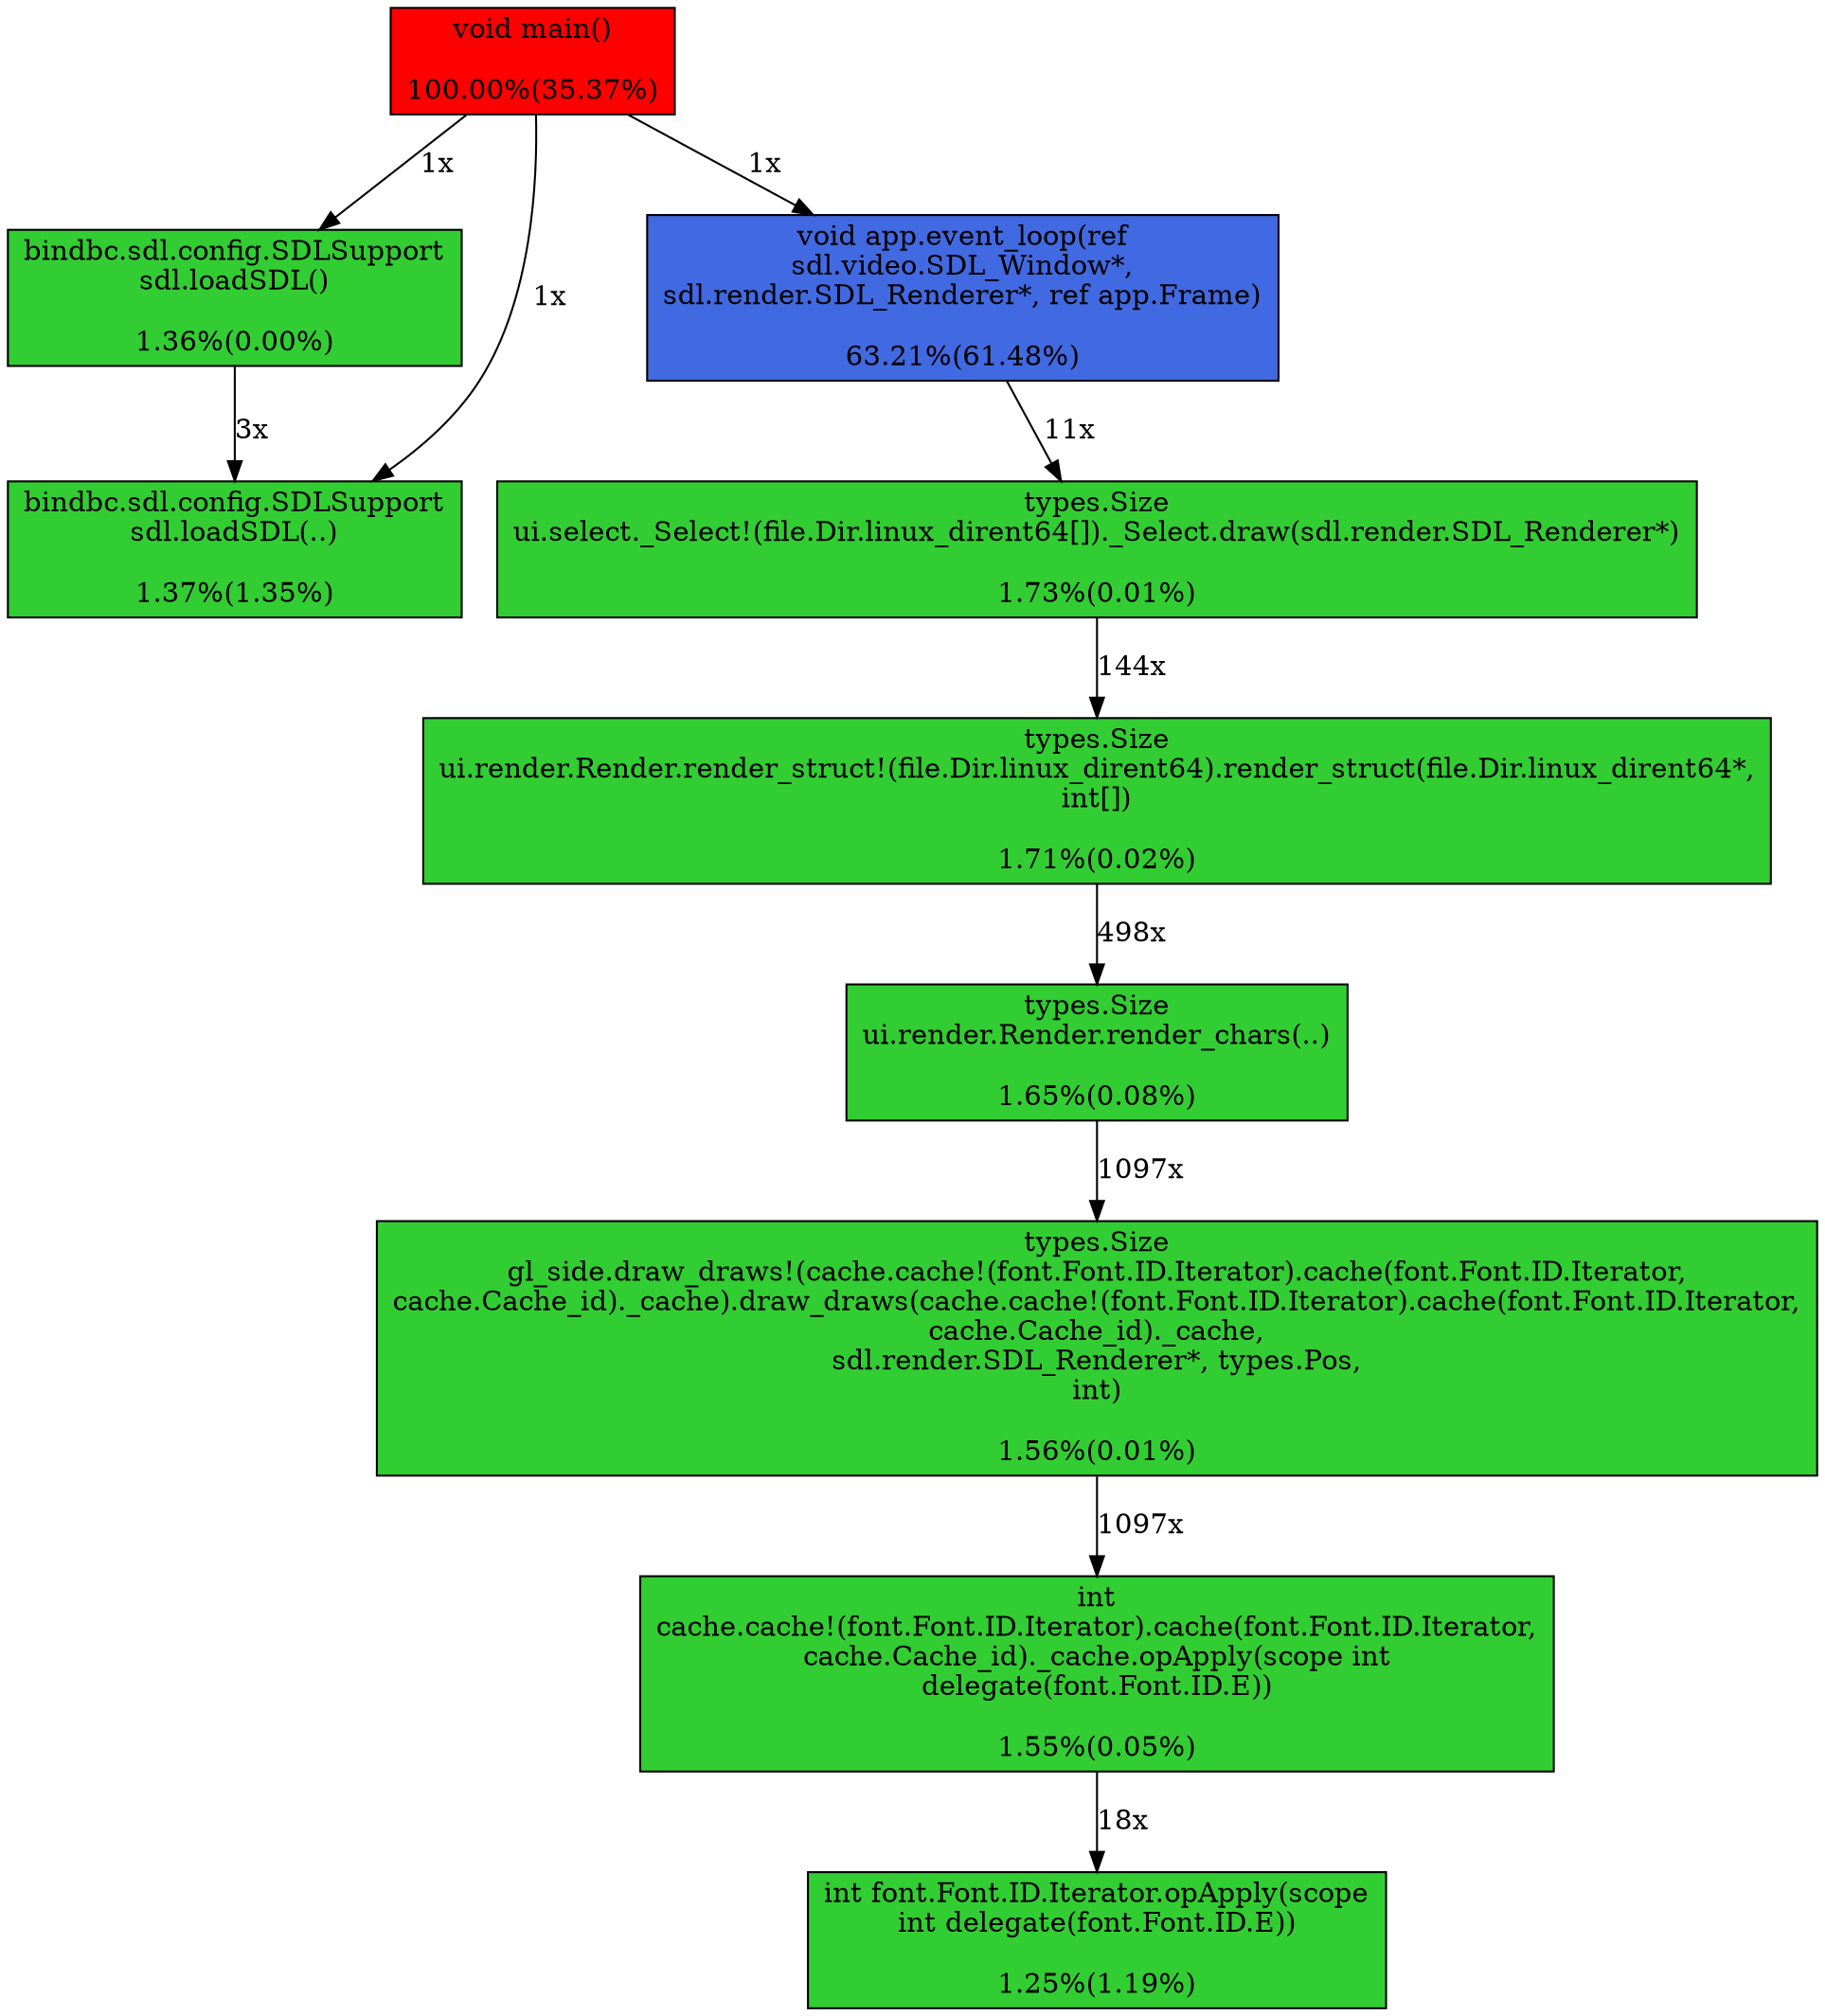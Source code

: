digraph {
"_D7gl_side__T10draw_drawsTS5cache__TQjTS4font4Font2ID8IteratorZQBkFQBcSQBs8Cache_idZ6_cacheZQDbFQCsPS3sdl6render12SDL_RendererS5types3PosiZSQn4Size" [label="types.Size
gl_side.draw_draws!(cache.cache!(font.Font.ID.Iterator).cache(font.Font.ID.Iterator,
cache.Cache_id)._cache).draw_draws(cache.cache!(font.Font.ID.Iterator).cache(font.Font.ID.Iterator,
cache.Cache_id)._cache,
sdl.render.SDL_Renderer*, types.Pos,
int)
\n1.56%(0.01%)", shape="box", style=filled, fillcolor="limegreen"];
"_D7gl_side__T10draw_drawsTS5cache__TQjTS4font4Font2ID8IteratorZQBkFQBcSQBs8Cache_idZ6_cacheZQDbFQCsPS3sdl6render12SDL_RendererS5types3PosiZSQn4Size" -> "_D5cache__TQjTS4font4Font2ID8IteratorZQBkFQBcSQBs8Cache_idZ6_cache7opApplyMFMDFSQCnQClQCj1EZiZi" [label="1097x"];
"_D3sdl7loadSDLFNbNiZE6bindbcQBa6config10SDLSupport" [label="bindbc.sdl.config.SDLSupport
sdl.loadSDL()
\n1.36%(0.00%)", shape="box", style=filled, fillcolor="limegreen"];
"_D3sdl7loadSDLFNbNiZE6bindbcQBa6config10SDLSupport" -> "_D3sdl7loadSDLFNbNiPxaZE6bindbcQBd6config10SDLSupport" [label="3x"];
"_D3app10event_loopFKPS3sdl5video10SDL_WindowPSQy6render12SDL_RendererKSQCr5FrameZv" [label="void app.event_loop(ref
sdl.video.SDL_Window*,
sdl.render.SDL_Renderer*, ref app.Frame)
\n63.21%(61.48%)", shape="box", style=filled, fillcolor="royalblue"];
"_D3app10event_loopFKPS3sdl5video10SDL_WindowPSQy6render12SDL_RendererKSQCr5FrameZv" -> "_D2ui6select__T7_SelectTAS4file3Dir14linux_dirent64ZQBl4drawMFPS3sdl6render12SDL_RendererZS5types4Size" [label="11x"];
"_D4font4Font2ID8Iterator7opApplyMFMDFSQBkQBiQBg1EZiZi" [label="int font.Font.ID.Iterator.opApply(scope
int delegate(font.Font.ID.E))
\n1.25%(1.19%)", shape="box", style=filled, fillcolor="limegreen"];
"_Dmain" [label="void main()
\n100.00%(35.37%)", shape="box", style=filled, fillcolor="red"];
"_Dmain" -> "_D3sdl7loadSDLFNbNiZE6bindbcQBa6config10SDLSupport" [label="1x"];
"_Dmain" -> "_D3app10event_loopFKPS3sdl5video10SDL_WindowPSQy6render12SDL_RendererKSQCr5FrameZv" [label="1x"];
"_Dmain" -> "_D3sdl7loadSDLFNbNiPxaZE6bindbcQBd6config10SDLSupport" [label="1x"];
"_D2ui6render6Render12render_charsMFAaZS5types4Size" [label="types.Size
ui.render.Render.render_chars(..)
\n1.65%(0.08%)", shape="box", style=filled, fillcolor="limegreen"];
"_D2ui6render6Render12render_charsMFAaZS5types4Size" -> "_D7gl_side__T10draw_drawsTS5cache__TQjTS4font4Font2ID8IteratorZQBkFQBcSQBs8Cache_idZ6_cacheZQDbFQCsPS3sdl6render12SDL_RendererS5types3PosiZSQn4Size" [label="1097x"];
"_D2ui6select__T7_SelectTAS4file3Dir14linux_dirent64ZQBl4drawMFPS3sdl6render12SDL_RendererZS5types4Size" [label="types.Size
ui.select._Select!(file.Dir.linux_dirent64[])._Select.draw(sdl.render.SDL_Renderer*)
\n1.73%(0.01%)", shape="box", style=filled, fillcolor="limegreen"];
"_D2ui6select__T7_SelectTAS4file3Dir14linux_dirent64ZQBl4drawMFPS3sdl6render12SDL_RendererZS5types4Size" -> "_D2ui6render6Render__T13render_structTS4file3Dir14linux_dirent64ZQBrMFPQBhAiZS5types4Size" [label="144x"];
"_D2ui6render6Render__T13render_structTS4file3Dir14linux_dirent64ZQBrMFPQBhAiZS5types4Size" [label="types.Size
ui.render.Render.render_struct!(file.Dir.linux_dirent64).render_struct(file.Dir.linux_dirent64*,
int[])
\n1.71%(0.02%)", shape="box", style=filled, fillcolor="limegreen"];
"_D2ui6render6Render__T13render_structTS4file3Dir14linux_dirent64ZQBrMFPQBhAiZS5types4Size" -> "_D2ui6render6Render12render_charsMFAaZS5types4Size" [label="498x"];
"_D5cache__TQjTS4font4Font2ID8IteratorZQBkFQBcSQBs8Cache_idZ6_cache7opApplyMFMDFSQCnQClQCj1EZiZi" [label="int
cache.cache!(font.Font.ID.Iterator).cache(font.Font.ID.Iterator,
cache.Cache_id)._cache.opApply(scope int
delegate(font.Font.ID.E))
\n1.55%(0.05%)", shape="box", style=filled, fillcolor="limegreen"];
"_D5cache__TQjTS4font4Font2ID8IteratorZQBkFQBcSQBs8Cache_idZ6_cache7opApplyMFMDFSQCnQClQCj1EZiZi" -> "_D4font4Font2ID8Iterator7opApplyMFMDFSQBkQBiQBg1EZiZi" [label="18x"];
"_D3sdl7loadSDLFNbNiPxaZE6bindbcQBd6config10SDLSupport" [label="bindbc.sdl.config.SDLSupport
sdl.loadSDL(..)
\n1.37%(1.35%)", shape="box", style=filled, fillcolor="limegreen"];
}
